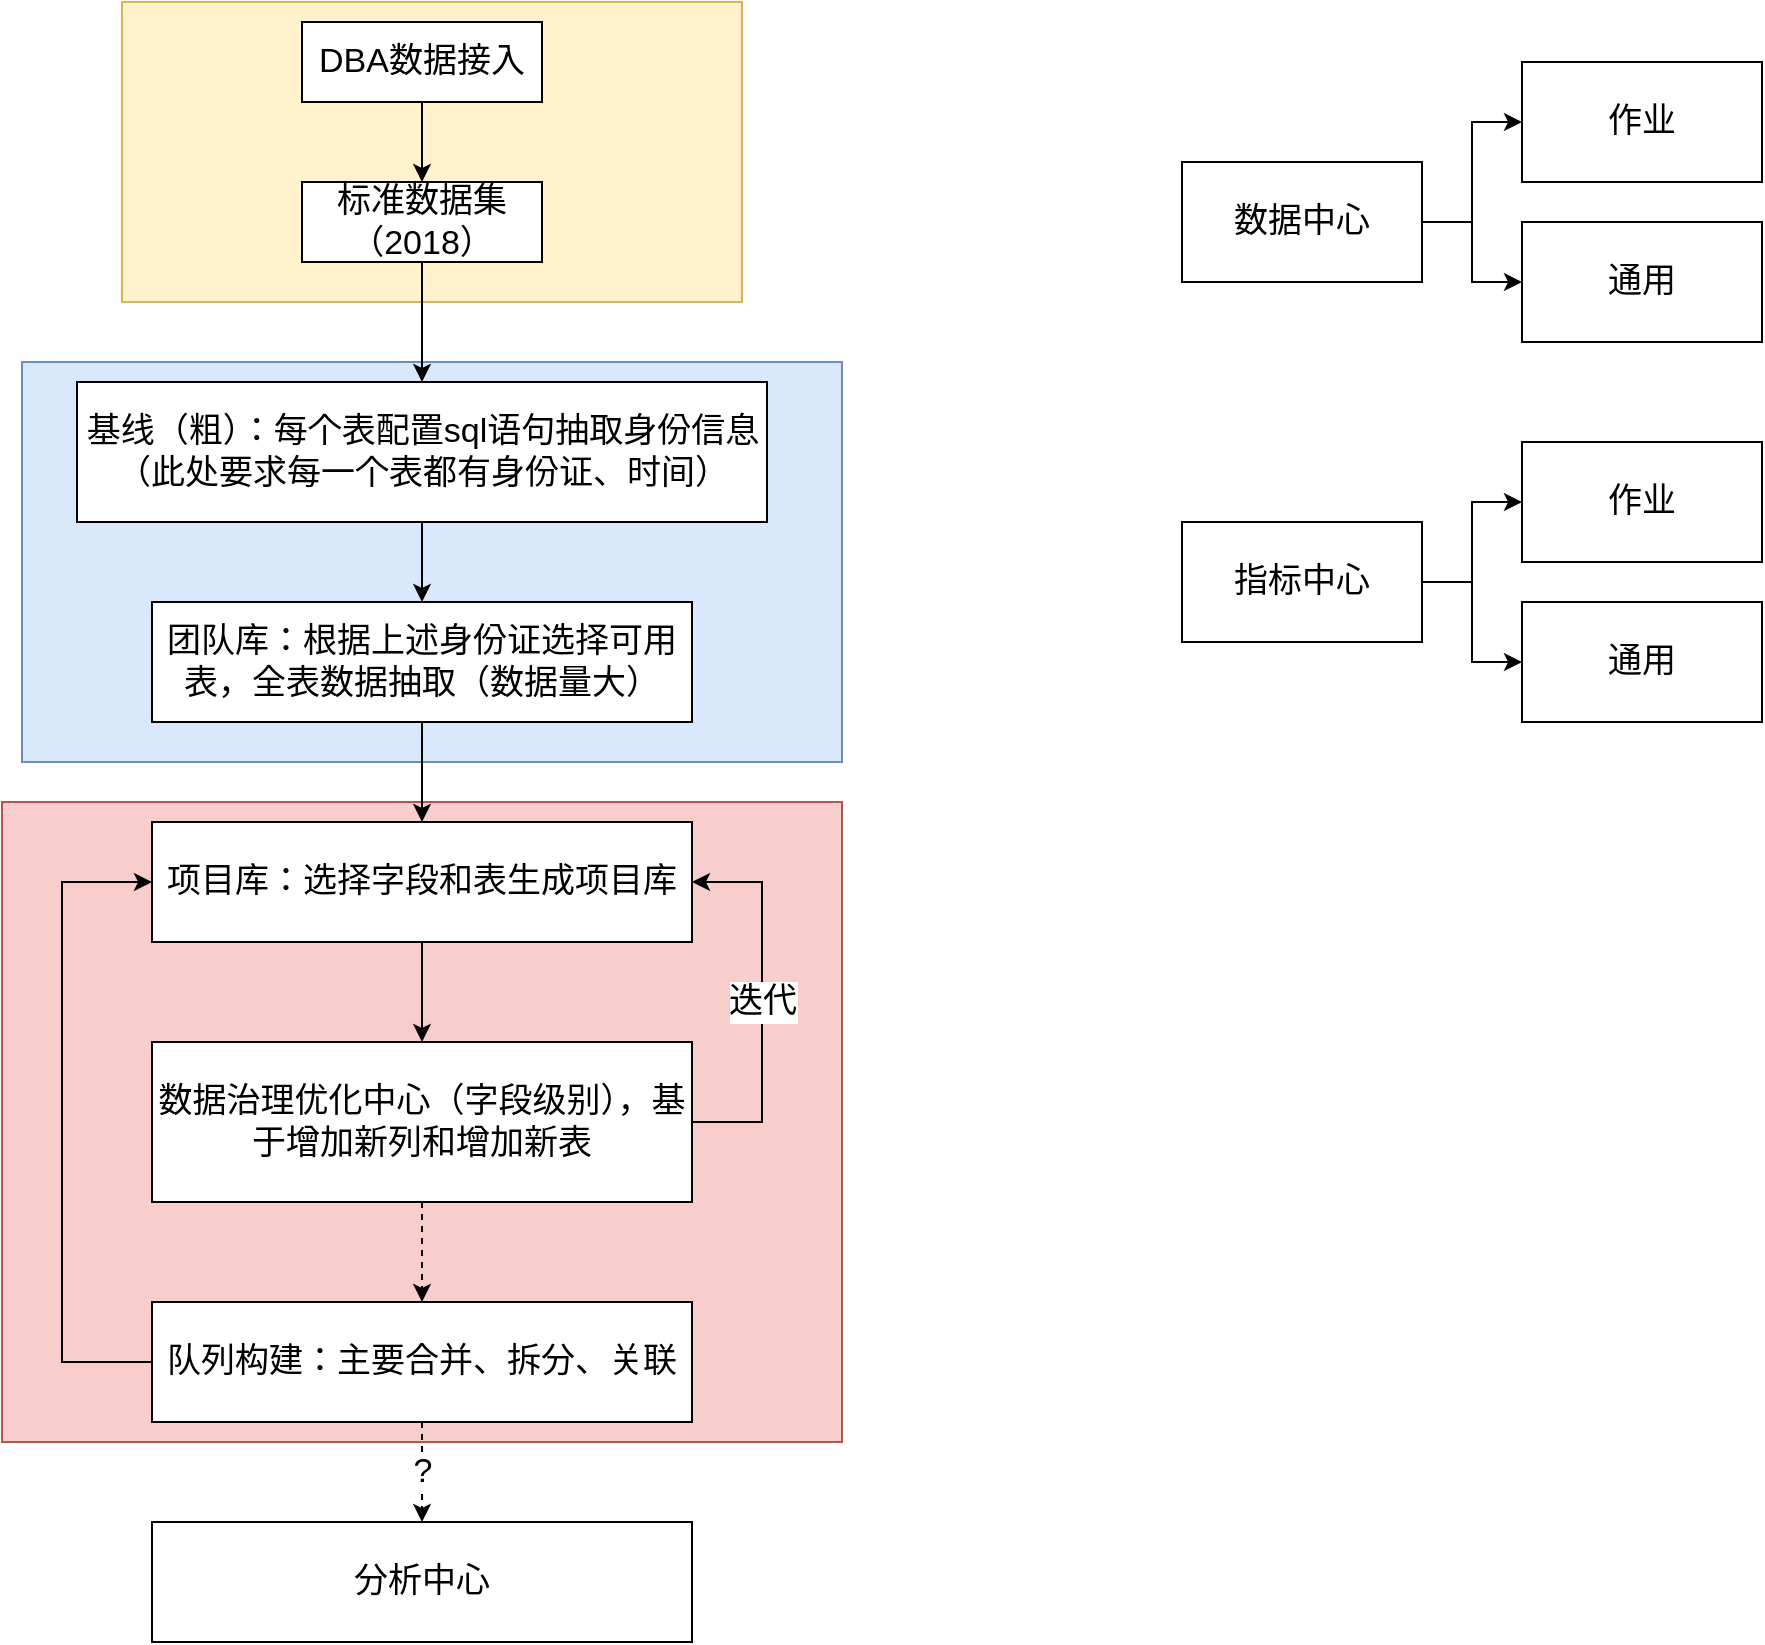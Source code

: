 <mxfile version="13.6.2" type="github"><diagram id="t21sMM_vxFQDAJHlhY7J" name="目前平台的流程"><mxGraphModel dx="1221" dy="625" grid="1" gridSize="10" guides="1" tooltips="1" connect="1" arrows="1" fold="1" page="1" pageScale="1" pageWidth="827" pageHeight="1169" math="0" shadow="0"><root><mxCell id="0"/><mxCell id="1" parent="0"/><mxCell id="RpnUmUAxqluOM6iNJmpP-22" value="" style="rounded=0;whiteSpace=wrap;html=1;fontSize=17;fillColor=#dae8fc;strokeColor=#6c8ebf;" vertex="1" parent="1"><mxGeometry x="60" y="220" width="410" height="200" as="geometry"/></mxCell><mxCell id="RpnUmUAxqluOM6iNJmpP-21" value="" style="rounded=0;whiteSpace=wrap;html=1;fontSize=17;fillColor=#fff2cc;strokeColor=#d6b656;" vertex="1" parent="1"><mxGeometry x="110" y="40" width="310" height="150" as="geometry"/></mxCell><mxCell id="RpnUmUAxqluOM6iNJmpP-19" value="" style="rounded=0;whiteSpace=wrap;html=1;fontSize=17;fillColor=#f8cecc;strokeColor=#b85450;" vertex="1" parent="1"><mxGeometry x="50" y="440" width="420" height="320" as="geometry"/></mxCell><mxCell id="RpnUmUAxqluOM6iNJmpP-5" style="edgeStyle=orthogonalEdgeStyle;rounded=0;orthogonalLoop=1;jettySize=auto;html=1;exitX=0.5;exitY=1;exitDx=0;exitDy=0;fontSize=17;" edge="1" parent="1" source="RpnUmUAxqluOM6iNJmpP-1" target="RpnUmUAxqluOM6iNJmpP-4"><mxGeometry relative="1" as="geometry"/></mxCell><mxCell id="RpnUmUAxqluOM6iNJmpP-1" value="标准数据集（2018）" style="rounded=0;whiteSpace=wrap;html=1;fontSize=17;" vertex="1" parent="1"><mxGeometry x="200" y="130" width="120" height="40" as="geometry"/></mxCell><mxCell id="RpnUmUAxqluOM6iNJmpP-3" style="edgeStyle=orthogonalEdgeStyle;rounded=0;orthogonalLoop=1;jettySize=auto;html=1;exitX=0.5;exitY=1;exitDx=0;exitDy=0;fontSize=17;" edge="1" parent="1" source="RpnUmUAxqluOM6iNJmpP-2" target="RpnUmUAxqluOM6iNJmpP-1"><mxGeometry relative="1" as="geometry"/></mxCell><mxCell id="RpnUmUAxqluOM6iNJmpP-2" value="DBA数据接入" style="rounded=0;whiteSpace=wrap;html=1;fontSize=17;" vertex="1" parent="1"><mxGeometry x="200" y="50" width="120" height="40" as="geometry"/></mxCell><mxCell id="RpnUmUAxqluOM6iNJmpP-7" style="edgeStyle=orthogonalEdgeStyle;rounded=0;orthogonalLoop=1;jettySize=auto;html=1;exitX=0.5;exitY=1;exitDx=0;exitDy=0;fontSize=17;" edge="1" parent="1" source="RpnUmUAxqluOM6iNJmpP-4" target="RpnUmUAxqluOM6iNJmpP-6"><mxGeometry relative="1" as="geometry"/></mxCell><mxCell id="RpnUmUAxqluOM6iNJmpP-4" value="基线（粗）：每个表配置sql语句抽取身份信息（此处要求每一个表都有身份证、时间）" style="rounded=0;whiteSpace=wrap;html=1;fontSize=17;" vertex="1" parent="1"><mxGeometry x="87.5" y="230" width="345" height="70" as="geometry"/></mxCell><mxCell id="RpnUmUAxqluOM6iNJmpP-9" style="edgeStyle=orthogonalEdgeStyle;rounded=0;orthogonalLoop=1;jettySize=auto;html=1;exitX=0.5;exitY=1;exitDx=0;exitDy=0;fontSize=17;" edge="1" parent="1" source="RpnUmUAxqluOM6iNJmpP-6" target="RpnUmUAxqluOM6iNJmpP-8"><mxGeometry relative="1" as="geometry"/></mxCell><mxCell id="RpnUmUAxqluOM6iNJmpP-6" value="团队库：根据上述身份证选择可用表，全表数据抽取（数据量大）" style="rounded=0;whiteSpace=wrap;html=1;fontSize=17;" vertex="1" parent="1"><mxGeometry x="125" y="340" width="270" height="60" as="geometry"/></mxCell><mxCell id="RpnUmUAxqluOM6iNJmpP-11" style="edgeStyle=orthogonalEdgeStyle;rounded=0;orthogonalLoop=1;jettySize=auto;html=1;exitX=0.5;exitY=1;exitDx=0;exitDy=0;entryX=0.5;entryY=0;entryDx=0;entryDy=0;fontSize=17;" edge="1" parent="1" source="RpnUmUAxqluOM6iNJmpP-8" target="RpnUmUAxqluOM6iNJmpP-10"><mxGeometry relative="1" as="geometry"/></mxCell><mxCell id="RpnUmUAxqluOM6iNJmpP-8" value="项目库：选择字段和表生成项目库" style="rounded=0;whiteSpace=wrap;html=1;fontSize=17;" vertex="1" parent="1"><mxGeometry x="125" y="450" width="270" height="60" as="geometry"/></mxCell><mxCell id="RpnUmUAxqluOM6iNJmpP-13" value="迭代" style="edgeStyle=orthogonalEdgeStyle;rounded=0;orthogonalLoop=1;jettySize=auto;html=1;exitX=1;exitY=0.5;exitDx=0;exitDy=0;entryX=1;entryY=0.5;entryDx=0;entryDy=0;fontSize=17;" edge="1" parent="1" source="RpnUmUAxqluOM6iNJmpP-10" target="RpnUmUAxqluOM6iNJmpP-8"><mxGeometry relative="1" as="geometry"><Array as="points"><mxPoint x="430" y="600"/><mxPoint x="430" y="480"/></Array></mxGeometry></mxCell><mxCell id="RpnUmUAxqluOM6iNJmpP-17" style="edgeStyle=orthogonalEdgeStyle;rounded=0;orthogonalLoop=1;jettySize=auto;html=1;exitX=0.5;exitY=1;exitDx=0;exitDy=0;dashed=1;fontSize=17;" edge="1" parent="1" source="RpnUmUAxqluOM6iNJmpP-10" target="RpnUmUAxqluOM6iNJmpP-12"><mxGeometry relative="1" as="geometry"/></mxCell><mxCell id="RpnUmUAxqluOM6iNJmpP-10" value="数据治理优化中心（字段级别），基于增加新列和增加新表" style="rounded=0;whiteSpace=wrap;html=1;fontSize=17;" vertex="1" parent="1"><mxGeometry x="125" y="560" width="270" height="80" as="geometry"/></mxCell><mxCell id="RpnUmUAxqluOM6iNJmpP-16" value="?" style="edgeStyle=orthogonalEdgeStyle;rounded=0;orthogonalLoop=1;jettySize=auto;html=1;exitX=0.5;exitY=1;exitDx=0;exitDy=0;dashed=1;fontSize=17;" edge="1" parent="1" source="RpnUmUAxqluOM6iNJmpP-12" target="RpnUmUAxqluOM6iNJmpP-15"><mxGeometry relative="1" as="geometry"/></mxCell><mxCell id="RpnUmUAxqluOM6iNJmpP-18" style="edgeStyle=orthogonalEdgeStyle;rounded=0;orthogonalLoop=1;jettySize=auto;html=1;exitX=0;exitY=0.5;exitDx=0;exitDy=0;entryX=0;entryY=0.5;entryDx=0;entryDy=0;fontSize=17;" edge="1" parent="1" source="RpnUmUAxqluOM6iNJmpP-12" target="RpnUmUAxqluOM6iNJmpP-8"><mxGeometry relative="1" as="geometry"><Array as="points"><mxPoint x="80" y="720"/><mxPoint x="80" y="480"/></Array></mxGeometry></mxCell><mxCell id="RpnUmUAxqluOM6iNJmpP-12" value="队列构建：主要合并、拆分、关联" style="rounded=0;whiteSpace=wrap;html=1;fontSize=17;" vertex="1" parent="1"><mxGeometry x="125" y="690" width="270" height="60" as="geometry"/></mxCell><mxCell id="RpnUmUAxqluOM6iNJmpP-15" value="分析中心" style="rounded=0;whiteSpace=wrap;html=1;fontSize=17;" vertex="1" parent="1"><mxGeometry x="125" y="800" width="270" height="60" as="geometry"/></mxCell><mxCell id="RpnUmUAxqluOM6iNJmpP-27" style="edgeStyle=orthogonalEdgeStyle;rounded=0;orthogonalLoop=1;jettySize=auto;html=1;exitX=1;exitY=0.5;exitDx=0;exitDy=0;entryX=0;entryY=0.5;entryDx=0;entryDy=0;fontSize=17;" edge="1" parent="1" source="RpnUmUAxqluOM6iNJmpP-23" target="RpnUmUAxqluOM6iNJmpP-25"><mxGeometry relative="1" as="geometry"/></mxCell><mxCell id="RpnUmUAxqluOM6iNJmpP-28" style="edgeStyle=orthogonalEdgeStyle;rounded=0;orthogonalLoop=1;jettySize=auto;html=1;exitX=1;exitY=0.5;exitDx=0;exitDy=0;fontSize=17;" edge="1" parent="1" source="RpnUmUAxqluOM6iNJmpP-23" target="RpnUmUAxqluOM6iNJmpP-26"><mxGeometry relative="1" as="geometry"/></mxCell><mxCell id="RpnUmUAxqluOM6iNJmpP-23" value="数据中心" style="rounded=0;whiteSpace=wrap;html=1;fontSize=17;" vertex="1" parent="1"><mxGeometry x="640" y="120" width="120" height="60" as="geometry"/></mxCell><mxCell id="RpnUmUAxqluOM6iNJmpP-31" style="edgeStyle=orthogonalEdgeStyle;rounded=0;orthogonalLoop=1;jettySize=auto;html=1;exitX=1;exitY=0.5;exitDx=0;exitDy=0;entryX=0;entryY=0.5;entryDx=0;entryDy=0;fontSize=17;" edge="1" parent="1" source="RpnUmUAxqluOM6iNJmpP-24" target="RpnUmUAxqluOM6iNJmpP-29"><mxGeometry relative="1" as="geometry"/></mxCell><mxCell id="RpnUmUAxqluOM6iNJmpP-32" style="edgeStyle=orthogonalEdgeStyle;rounded=0;orthogonalLoop=1;jettySize=auto;html=1;exitX=1;exitY=0.5;exitDx=0;exitDy=0;fontSize=17;" edge="1" parent="1" source="RpnUmUAxqluOM6iNJmpP-24" target="RpnUmUAxqluOM6iNJmpP-30"><mxGeometry relative="1" as="geometry"/></mxCell><mxCell id="RpnUmUAxqluOM6iNJmpP-24" value="指标中心" style="rounded=0;whiteSpace=wrap;html=1;fontSize=17;" vertex="1" parent="1"><mxGeometry x="640" y="300" width="120" height="60" as="geometry"/></mxCell><mxCell id="RpnUmUAxqluOM6iNJmpP-25" value="作业" style="rounded=0;whiteSpace=wrap;html=1;fontSize=17;" vertex="1" parent="1"><mxGeometry x="810" y="70" width="120" height="60" as="geometry"/></mxCell><mxCell id="RpnUmUAxqluOM6iNJmpP-26" value="通用" style="rounded=0;whiteSpace=wrap;html=1;fontSize=17;" vertex="1" parent="1"><mxGeometry x="810" y="150" width="120" height="60" as="geometry"/></mxCell><mxCell id="RpnUmUAxqluOM6iNJmpP-29" value="作业" style="rounded=0;whiteSpace=wrap;html=1;fontSize=17;" vertex="1" parent="1"><mxGeometry x="810" y="260" width="120" height="60" as="geometry"/></mxCell><mxCell id="RpnUmUAxqluOM6iNJmpP-30" value="通用" style="rounded=0;whiteSpace=wrap;html=1;fontSize=17;" vertex="1" parent="1"><mxGeometry x="810" y="340" width="120" height="60" as="geometry"/></mxCell></root></mxGraphModel></diagram></mxfile>